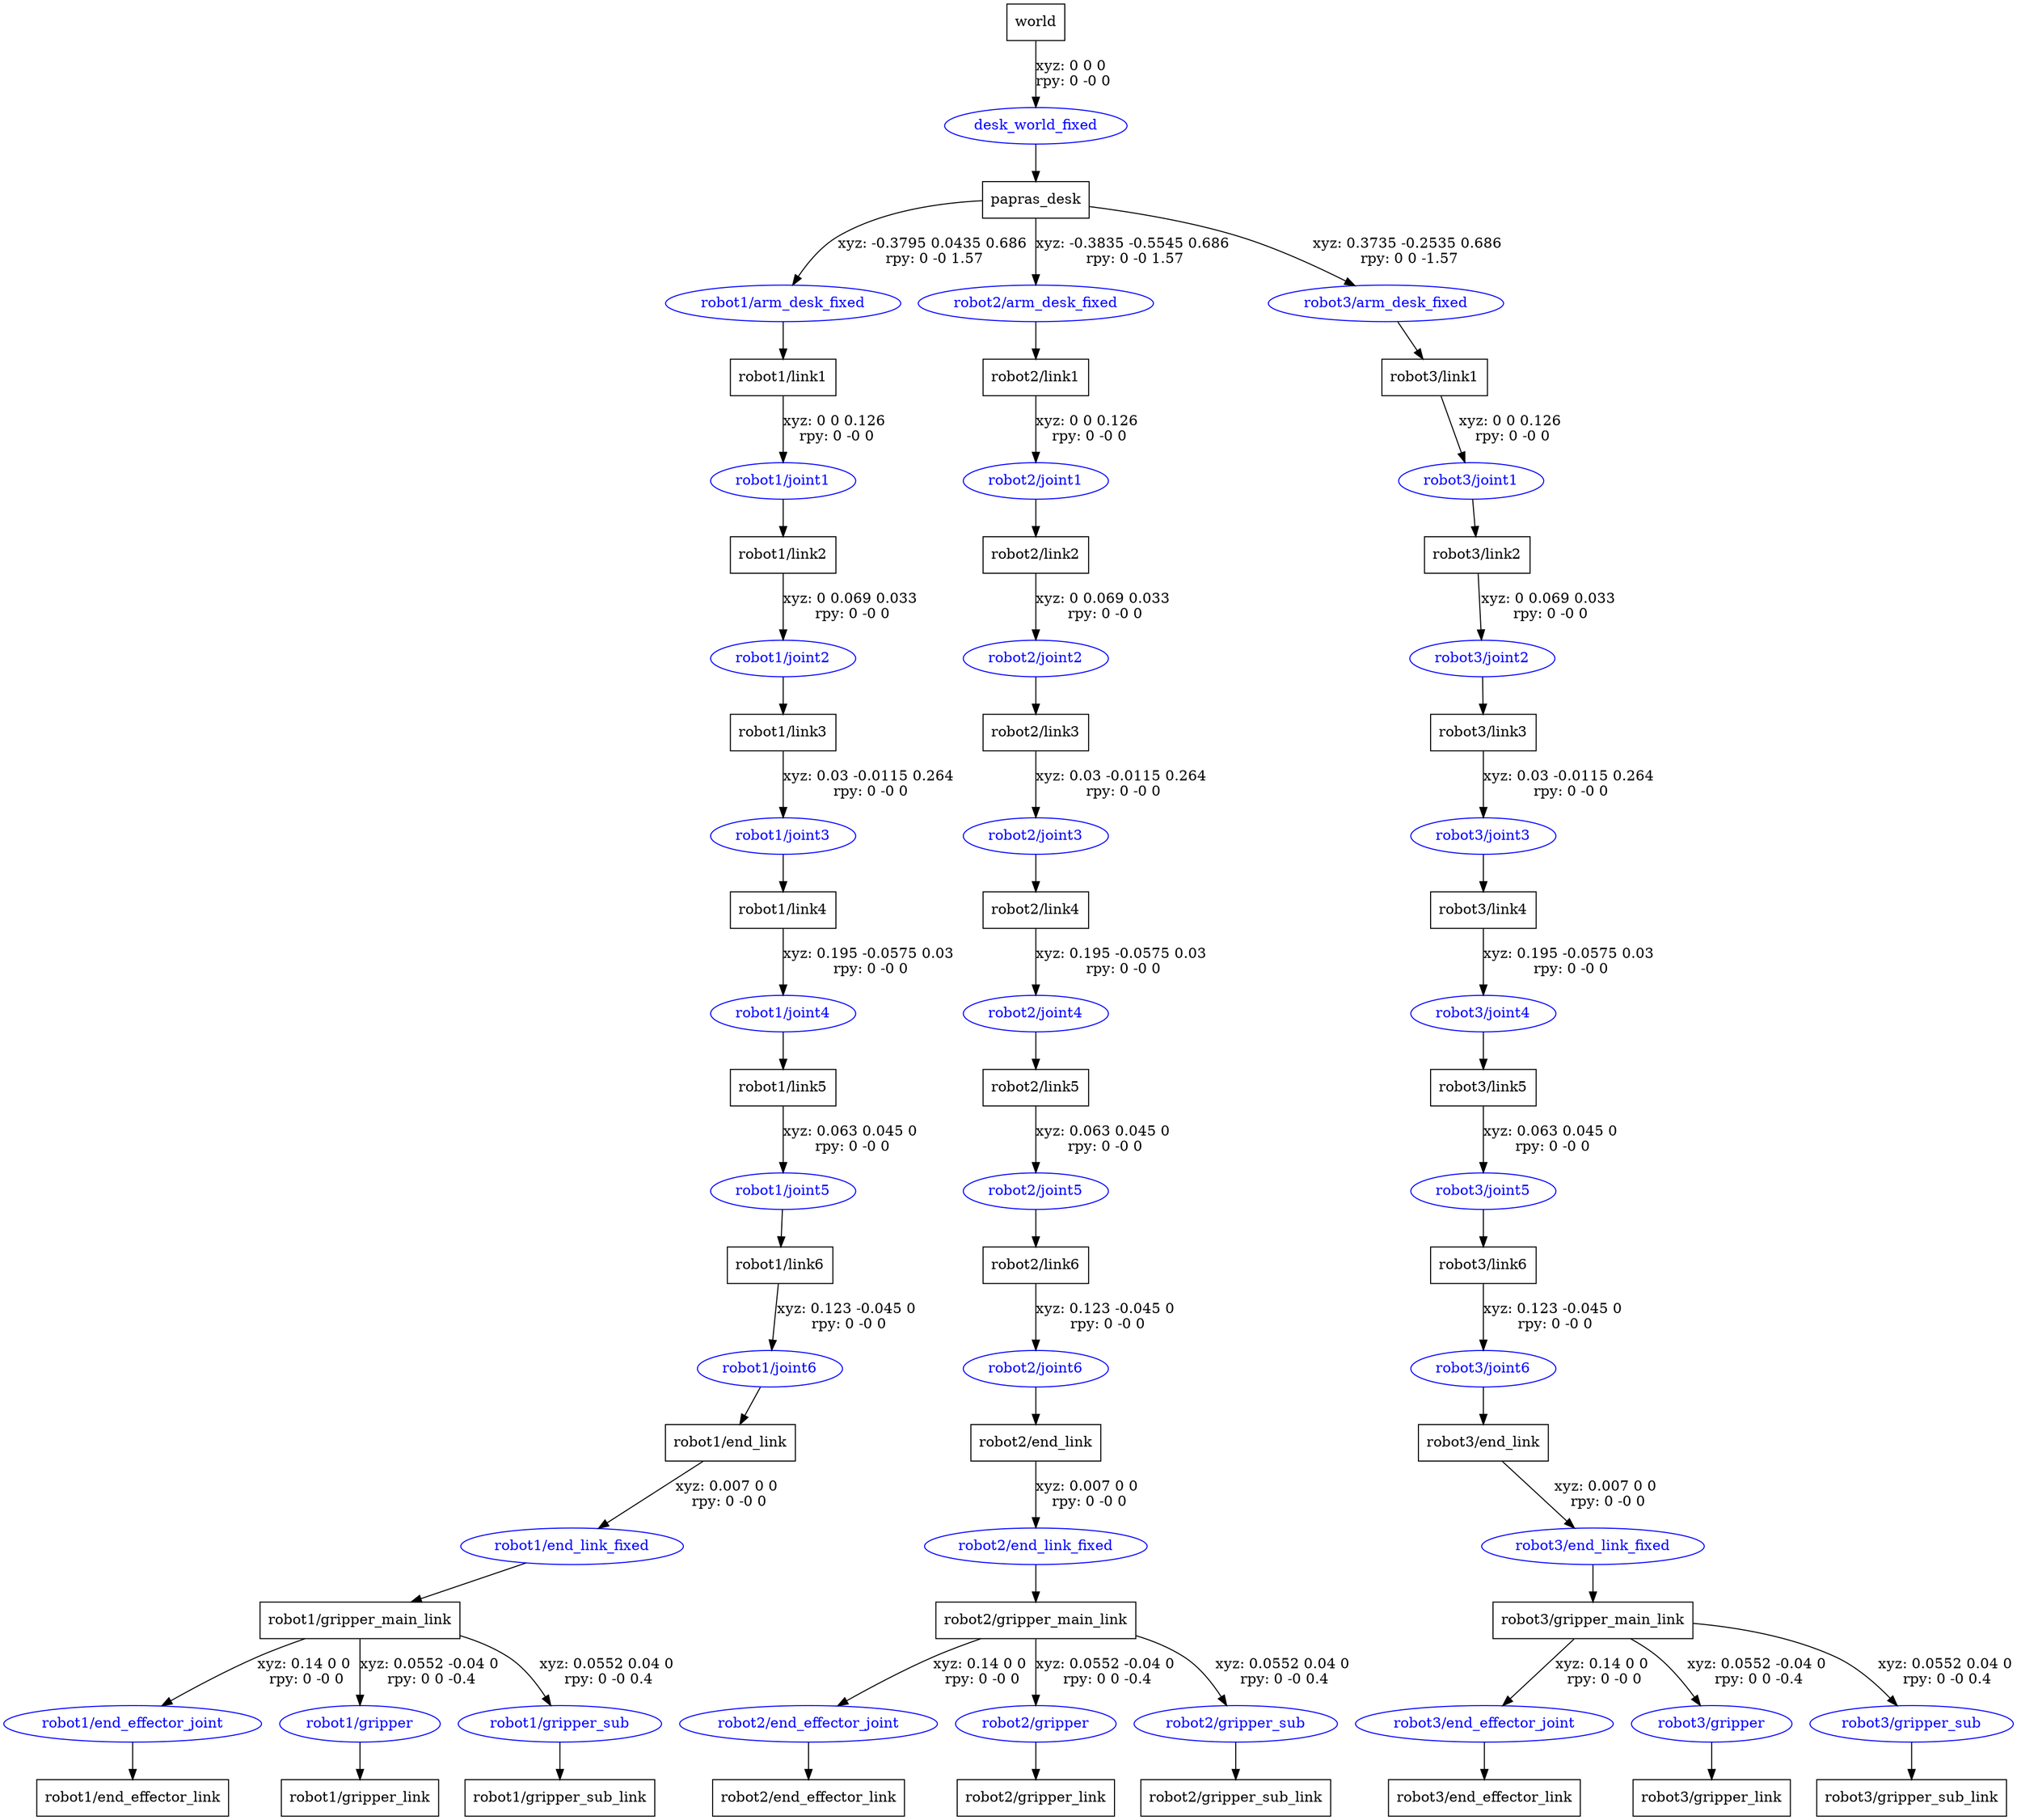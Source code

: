 digraph G {
node [shape=box];
"world" [label="world"];
"papras_desk" [label="papras_desk"];
"robot1/link1" [label="robot1/link1"];
"robot1/link2" [label="robot1/link2"];
"robot1/link3" [label="robot1/link3"];
"robot1/link4" [label="robot1/link4"];
"robot1/link5" [label="robot1/link5"];
"robot1/link6" [label="robot1/link6"];
"robot1/end_link" [label="robot1/end_link"];
"robot1/gripper_main_link" [label="robot1/gripper_main_link"];
"robot1/end_effector_link" [label="robot1/end_effector_link"];
"robot1/gripper_link" [label="robot1/gripper_link"];
"robot1/gripper_sub_link" [label="robot1/gripper_sub_link"];
"robot2/link1" [label="robot2/link1"];
"robot2/link2" [label="robot2/link2"];
"robot2/link3" [label="robot2/link3"];
"robot2/link4" [label="robot2/link4"];
"robot2/link5" [label="robot2/link5"];
"robot2/link6" [label="robot2/link6"];
"robot2/end_link" [label="robot2/end_link"];
"robot2/gripper_main_link" [label="robot2/gripper_main_link"];
"robot2/end_effector_link" [label="robot2/end_effector_link"];
"robot2/gripper_link" [label="robot2/gripper_link"];
"robot2/gripper_sub_link" [label="robot2/gripper_sub_link"];
"robot3/link1" [label="robot3/link1"];
"robot3/link2" [label="robot3/link2"];
"robot3/link3" [label="robot3/link3"];
"robot3/link4" [label="robot3/link4"];
"robot3/link5" [label="robot3/link5"];
"robot3/link6" [label="robot3/link6"];
"robot3/end_link" [label="robot3/end_link"];
"robot3/gripper_main_link" [label="robot3/gripper_main_link"];
"robot3/end_effector_link" [label="robot3/end_effector_link"];
"robot3/gripper_link" [label="robot3/gripper_link"];
"robot3/gripper_sub_link" [label="robot3/gripper_sub_link"];
node [shape=ellipse, color=blue, fontcolor=blue];
"world" -> "desk_world_fixed" [label="xyz: 0 0 0 \nrpy: 0 -0 0"]
"desk_world_fixed" -> "papras_desk"
"papras_desk" -> "robot1/arm_desk_fixed" [label="xyz: -0.3795 0.0435 0.686 \nrpy: 0 -0 1.57"]
"robot1/arm_desk_fixed" -> "robot1/link1"
"robot1/link1" -> "robot1/joint1" [label="xyz: 0 0 0.126 \nrpy: 0 -0 0"]
"robot1/joint1" -> "robot1/link2"
"robot1/link2" -> "robot1/joint2" [label="xyz: 0 0.069 0.033 \nrpy: 0 -0 0"]
"robot1/joint2" -> "robot1/link3"
"robot1/link3" -> "robot1/joint3" [label="xyz: 0.03 -0.0115 0.264 \nrpy: 0 -0 0"]
"robot1/joint3" -> "robot1/link4"
"robot1/link4" -> "robot1/joint4" [label="xyz: 0.195 -0.0575 0.03 \nrpy: 0 -0 0"]
"robot1/joint4" -> "robot1/link5"
"robot1/link5" -> "robot1/joint5" [label="xyz: 0.063 0.045 0 \nrpy: 0 -0 0"]
"robot1/joint5" -> "robot1/link6"
"robot1/link6" -> "robot1/joint6" [label="xyz: 0.123 -0.045 0 \nrpy: 0 -0 0"]
"robot1/joint6" -> "robot1/end_link"
"robot1/end_link" -> "robot1/end_link_fixed" [label="xyz: 0.007 0 0 \nrpy: 0 -0 0"]
"robot1/end_link_fixed" -> "robot1/gripper_main_link"
"robot1/gripper_main_link" -> "robot1/end_effector_joint" [label="xyz: 0.14 0 0 \nrpy: 0 -0 0"]
"robot1/end_effector_joint" -> "robot1/end_effector_link"
"robot1/gripper_main_link" -> "robot1/gripper" [label="xyz: 0.0552 -0.04 0 \nrpy: 0 0 -0.4"]
"robot1/gripper" -> "robot1/gripper_link"
"robot1/gripper_main_link" -> "robot1/gripper_sub" [label="xyz: 0.0552 0.04 0 \nrpy: 0 -0 0.4"]
"robot1/gripper_sub" -> "robot1/gripper_sub_link"
"papras_desk" -> "robot2/arm_desk_fixed" [label="xyz: -0.3835 -0.5545 0.686 \nrpy: 0 -0 1.57"]
"robot2/arm_desk_fixed" -> "robot2/link1"
"robot2/link1" -> "robot2/joint1" [label="xyz: 0 0 0.126 \nrpy: 0 -0 0"]
"robot2/joint1" -> "robot2/link2"
"robot2/link2" -> "robot2/joint2" [label="xyz: 0 0.069 0.033 \nrpy: 0 -0 0"]
"robot2/joint2" -> "robot2/link3"
"robot2/link3" -> "robot2/joint3" [label="xyz: 0.03 -0.0115 0.264 \nrpy: 0 -0 0"]
"robot2/joint3" -> "robot2/link4"
"robot2/link4" -> "robot2/joint4" [label="xyz: 0.195 -0.0575 0.03 \nrpy: 0 -0 0"]
"robot2/joint4" -> "robot2/link5"
"robot2/link5" -> "robot2/joint5" [label="xyz: 0.063 0.045 0 \nrpy: 0 -0 0"]
"robot2/joint5" -> "robot2/link6"
"robot2/link6" -> "robot2/joint6" [label="xyz: 0.123 -0.045 0 \nrpy: 0 -0 0"]
"robot2/joint6" -> "robot2/end_link"
"robot2/end_link" -> "robot2/end_link_fixed" [label="xyz: 0.007 0 0 \nrpy: 0 -0 0"]
"robot2/end_link_fixed" -> "robot2/gripper_main_link"
"robot2/gripper_main_link" -> "robot2/end_effector_joint" [label="xyz: 0.14 0 0 \nrpy: 0 -0 0"]
"robot2/end_effector_joint" -> "robot2/end_effector_link"
"robot2/gripper_main_link" -> "robot2/gripper" [label="xyz: 0.0552 -0.04 0 \nrpy: 0 0 -0.4"]
"robot2/gripper" -> "robot2/gripper_link"
"robot2/gripper_main_link" -> "robot2/gripper_sub" [label="xyz: 0.0552 0.04 0 \nrpy: 0 -0 0.4"]
"robot2/gripper_sub" -> "robot2/gripper_sub_link"
"papras_desk" -> "robot3/arm_desk_fixed" [label="xyz: 0.3735 -0.2535 0.686 \nrpy: 0 0 -1.57"]
"robot3/arm_desk_fixed" -> "robot3/link1"
"robot3/link1" -> "robot3/joint1" [label="xyz: 0 0 0.126 \nrpy: 0 -0 0"]
"robot3/joint1" -> "robot3/link2"
"robot3/link2" -> "robot3/joint2" [label="xyz: 0 0.069 0.033 \nrpy: 0 -0 0"]
"robot3/joint2" -> "robot3/link3"
"robot3/link3" -> "robot3/joint3" [label="xyz: 0.03 -0.0115 0.264 \nrpy: 0 -0 0"]
"robot3/joint3" -> "robot3/link4"
"robot3/link4" -> "robot3/joint4" [label="xyz: 0.195 -0.0575 0.03 \nrpy: 0 -0 0"]
"robot3/joint4" -> "robot3/link5"
"robot3/link5" -> "robot3/joint5" [label="xyz: 0.063 0.045 0 \nrpy: 0 -0 0"]
"robot3/joint5" -> "robot3/link6"
"robot3/link6" -> "robot3/joint6" [label="xyz: 0.123 -0.045 0 \nrpy: 0 -0 0"]
"robot3/joint6" -> "robot3/end_link"
"robot3/end_link" -> "robot3/end_link_fixed" [label="xyz: 0.007 0 0 \nrpy: 0 -0 0"]
"robot3/end_link_fixed" -> "robot3/gripper_main_link"
"robot3/gripper_main_link" -> "robot3/end_effector_joint" [label="xyz: 0.14 0 0 \nrpy: 0 -0 0"]
"robot3/end_effector_joint" -> "robot3/end_effector_link"
"robot3/gripper_main_link" -> "robot3/gripper" [label="xyz: 0.0552 -0.04 0 \nrpy: 0 0 -0.4"]
"robot3/gripper" -> "robot3/gripper_link"
"robot3/gripper_main_link" -> "robot3/gripper_sub" [label="xyz: 0.0552 0.04 0 \nrpy: 0 -0 0.4"]
"robot3/gripper_sub" -> "robot3/gripper_sub_link"
}
